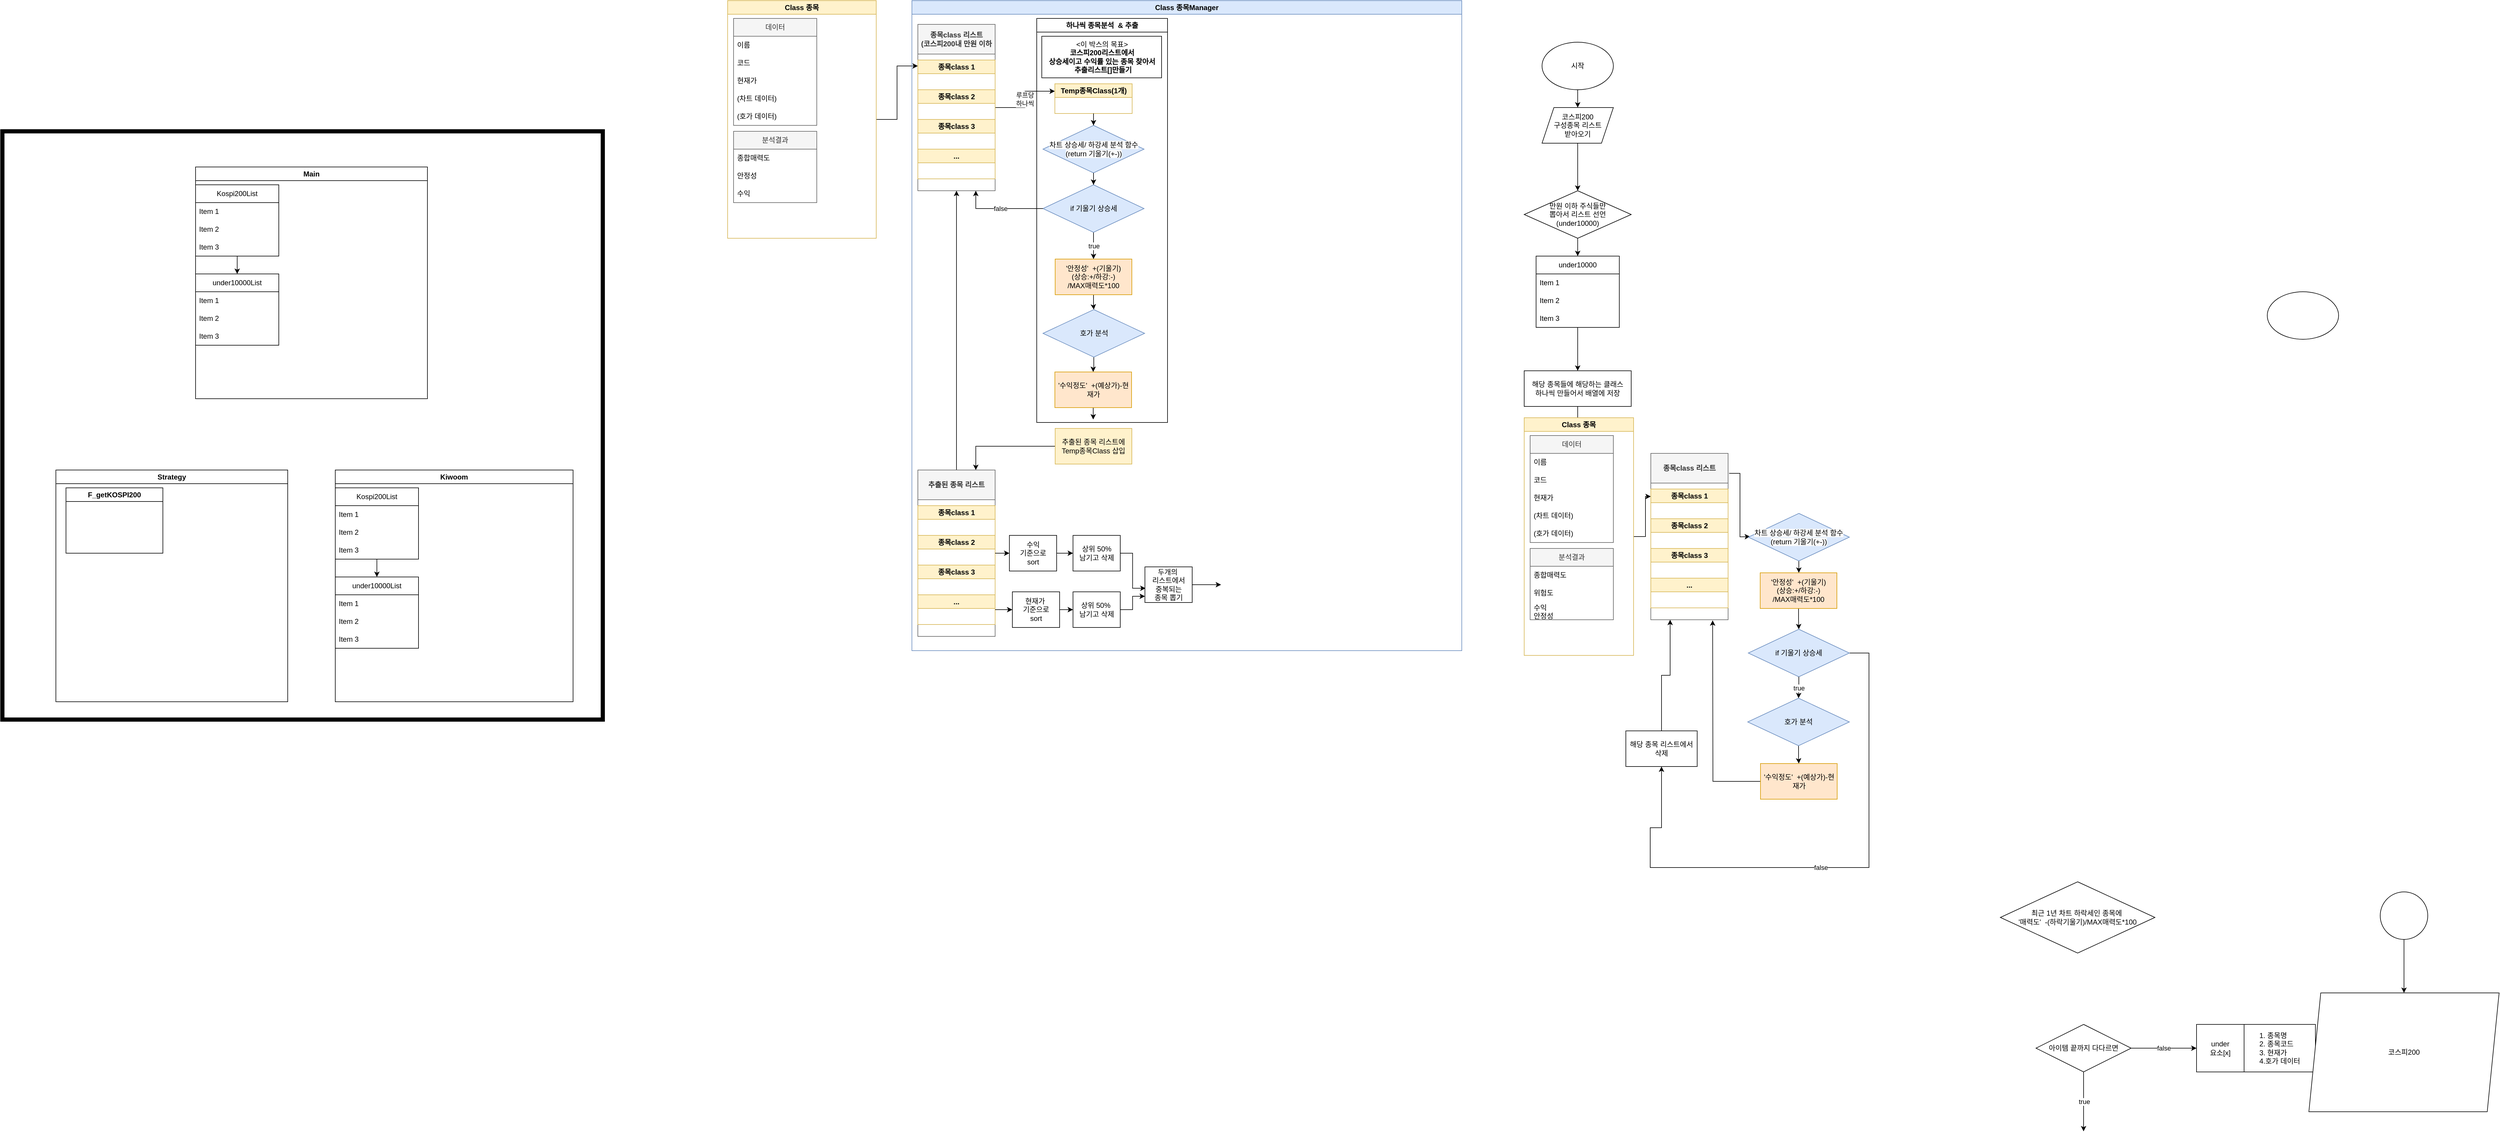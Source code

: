 <mxfile version="21.6.1" type="device">
  <diagram name="페이지-1" id="QIUFdWRInUS5IZFDsgyB">
    <mxGraphModel dx="2461" dy="1384" grid="0" gridSize="10" guides="1" tooltips="1" connect="1" arrows="1" fold="1" page="0" pageScale="1" pageWidth="827" pageHeight="1169" math="0" shadow="0">
      <root>
        <mxCell id="0" />
        <mxCell id="1" parent="0" />
        <mxCell id="idhvMQGA3ezEIWudhVS9-40" value="" style="rounded=0;whiteSpace=wrap;html=1;fillColor=none;strokeWidth=7;" vertex="1" parent="1">
          <mxGeometry x="-520" y="120" width="1010" height="990" as="geometry" />
        </mxCell>
        <mxCell id="idhvMQGA3ezEIWudhVS9-6" value="Main" style="swimlane;whiteSpace=wrap;html=1;" vertex="1" parent="1">
          <mxGeometry x="-195" y="180" width="390" height="390" as="geometry" />
        </mxCell>
        <mxCell id="idhvMQGA3ezEIWudhVS9-16" style="edgeStyle=orthogonalEdgeStyle;rounded=0;orthogonalLoop=1;jettySize=auto;html=1;entryX=0.5;entryY=0;entryDx=0;entryDy=0;" edge="1" parent="idhvMQGA3ezEIWudhVS9-6" source="idhvMQGA3ezEIWudhVS9-7" target="idhvMQGA3ezEIWudhVS9-11">
          <mxGeometry relative="1" as="geometry" />
        </mxCell>
        <mxCell id="idhvMQGA3ezEIWudhVS9-7" value="Kospi200List" style="swimlane;fontStyle=0;childLayout=stackLayout;horizontal=1;startSize=30;horizontalStack=0;resizeParent=1;resizeParentMax=0;resizeLast=0;collapsible=1;marginBottom=0;whiteSpace=wrap;html=1;" vertex="1" parent="idhvMQGA3ezEIWudhVS9-6">
          <mxGeometry y="30" width="140" height="120" as="geometry">
            <mxRectangle y="30" width="110" height="30" as="alternateBounds" />
          </mxGeometry>
        </mxCell>
        <mxCell id="idhvMQGA3ezEIWudhVS9-8" value="Item 1" style="text;strokeColor=none;fillColor=none;align=left;verticalAlign=middle;spacingLeft=4;spacingRight=4;overflow=hidden;points=[[0,0.5],[1,0.5]];portConstraint=eastwest;rotatable=0;whiteSpace=wrap;html=1;" vertex="1" parent="idhvMQGA3ezEIWudhVS9-7">
          <mxGeometry y="30" width="140" height="30" as="geometry" />
        </mxCell>
        <mxCell id="idhvMQGA3ezEIWudhVS9-9" value="Item 2" style="text;strokeColor=none;fillColor=none;align=left;verticalAlign=middle;spacingLeft=4;spacingRight=4;overflow=hidden;points=[[0,0.5],[1,0.5]];portConstraint=eastwest;rotatable=0;whiteSpace=wrap;html=1;" vertex="1" parent="idhvMQGA3ezEIWudhVS9-7">
          <mxGeometry y="60" width="140" height="30" as="geometry" />
        </mxCell>
        <mxCell id="idhvMQGA3ezEIWudhVS9-10" value="Item 3" style="text;strokeColor=none;fillColor=none;align=left;verticalAlign=middle;spacingLeft=4;spacingRight=4;overflow=hidden;points=[[0,0.5],[1,0.5]];portConstraint=eastwest;rotatable=0;whiteSpace=wrap;html=1;" vertex="1" parent="idhvMQGA3ezEIWudhVS9-7">
          <mxGeometry y="90" width="140" height="30" as="geometry" />
        </mxCell>
        <mxCell id="idhvMQGA3ezEIWudhVS9-11" value="under10000List" style="swimlane;fontStyle=0;childLayout=stackLayout;horizontal=1;startSize=30;horizontalStack=0;resizeParent=1;resizeParentMax=0;resizeLast=0;collapsible=1;marginBottom=0;whiteSpace=wrap;html=1;" vertex="1" parent="idhvMQGA3ezEIWudhVS9-6">
          <mxGeometry y="180" width="140" height="120" as="geometry" />
        </mxCell>
        <mxCell id="idhvMQGA3ezEIWudhVS9-12" value="Item 1" style="text;strokeColor=none;fillColor=none;align=left;verticalAlign=middle;spacingLeft=4;spacingRight=4;overflow=hidden;points=[[0,0.5],[1,0.5]];portConstraint=eastwest;rotatable=0;whiteSpace=wrap;html=1;" vertex="1" parent="idhvMQGA3ezEIWudhVS9-11">
          <mxGeometry y="30" width="140" height="30" as="geometry" />
        </mxCell>
        <mxCell id="idhvMQGA3ezEIWudhVS9-13" value="Item 2" style="text;strokeColor=none;fillColor=none;align=left;verticalAlign=middle;spacingLeft=4;spacingRight=4;overflow=hidden;points=[[0,0.5],[1,0.5]];portConstraint=eastwest;rotatable=0;whiteSpace=wrap;html=1;" vertex="1" parent="idhvMQGA3ezEIWudhVS9-11">
          <mxGeometry y="60" width="140" height="30" as="geometry" />
        </mxCell>
        <mxCell id="idhvMQGA3ezEIWudhVS9-14" value="Item 3" style="text;strokeColor=none;fillColor=none;align=left;verticalAlign=middle;spacingLeft=4;spacingRight=4;overflow=hidden;points=[[0,0.5],[1,0.5]];portConstraint=eastwest;rotatable=0;whiteSpace=wrap;html=1;" vertex="1" parent="idhvMQGA3ezEIWudhVS9-11">
          <mxGeometry y="90" width="140" height="30" as="geometry" />
        </mxCell>
        <mxCell id="idhvMQGA3ezEIWudhVS9-17" value="Kiwoom" style="swimlane;whiteSpace=wrap;html=1;" vertex="1" parent="1">
          <mxGeometry x="40" y="690" width="400" height="390" as="geometry" />
        </mxCell>
        <mxCell id="idhvMQGA3ezEIWudhVS9-18" style="edgeStyle=orthogonalEdgeStyle;rounded=0;orthogonalLoop=1;jettySize=auto;html=1;entryX=0.5;entryY=0;entryDx=0;entryDy=0;" edge="1" parent="idhvMQGA3ezEIWudhVS9-17" source="idhvMQGA3ezEIWudhVS9-19" target="idhvMQGA3ezEIWudhVS9-23">
          <mxGeometry relative="1" as="geometry" />
        </mxCell>
        <mxCell id="idhvMQGA3ezEIWudhVS9-19" value="Kospi200List" style="swimlane;fontStyle=0;childLayout=stackLayout;horizontal=1;startSize=30;horizontalStack=0;resizeParent=1;resizeParentMax=0;resizeLast=0;collapsible=1;marginBottom=0;whiteSpace=wrap;html=1;" vertex="1" parent="idhvMQGA3ezEIWudhVS9-17">
          <mxGeometry y="30" width="140" height="120" as="geometry" />
        </mxCell>
        <mxCell id="idhvMQGA3ezEIWudhVS9-20" value="Item 1" style="text;strokeColor=none;fillColor=none;align=left;verticalAlign=middle;spacingLeft=4;spacingRight=4;overflow=hidden;points=[[0,0.5],[1,0.5]];portConstraint=eastwest;rotatable=0;whiteSpace=wrap;html=1;" vertex="1" parent="idhvMQGA3ezEIWudhVS9-19">
          <mxGeometry y="30" width="140" height="30" as="geometry" />
        </mxCell>
        <mxCell id="idhvMQGA3ezEIWudhVS9-21" value="Item 2" style="text;strokeColor=none;fillColor=none;align=left;verticalAlign=middle;spacingLeft=4;spacingRight=4;overflow=hidden;points=[[0,0.5],[1,0.5]];portConstraint=eastwest;rotatable=0;whiteSpace=wrap;html=1;" vertex="1" parent="idhvMQGA3ezEIWudhVS9-19">
          <mxGeometry y="60" width="140" height="30" as="geometry" />
        </mxCell>
        <mxCell id="idhvMQGA3ezEIWudhVS9-22" value="Item 3" style="text;strokeColor=none;fillColor=none;align=left;verticalAlign=middle;spacingLeft=4;spacingRight=4;overflow=hidden;points=[[0,0.5],[1,0.5]];portConstraint=eastwest;rotatable=0;whiteSpace=wrap;html=1;" vertex="1" parent="idhvMQGA3ezEIWudhVS9-19">
          <mxGeometry y="90" width="140" height="30" as="geometry" />
        </mxCell>
        <mxCell id="idhvMQGA3ezEIWudhVS9-23" value="under10000List" style="swimlane;fontStyle=0;childLayout=stackLayout;horizontal=1;startSize=30;horizontalStack=0;resizeParent=1;resizeParentMax=0;resizeLast=0;collapsible=1;marginBottom=0;whiteSpace=wrap;html=1;" vertex="1" parent="idhvMQGA3ezEIWudhVS9-17">
          <mxGeometry y="180" width="140" height="120" as="geometry" />
        </mxCell>
        <mxCell id="idhvMQGA3ezEIWudhVS9-24" value="Item 1" style="text;strokeColor=none;fillColor=none;align=left;verticalAlign=middle;spacingLeft=4;spacingRight=4;overflow=hidden;points=[[0,0.5],[1,0.5]];portConstraint=eastwest;rotatable=0;whiteSpace=wrap;html=1;" vertex="1" parent="idhvMQGA3ezEIWudhVS9-23">
          <mxGeometry y="30" width="140" height="30" as="geometry" />
        </mxCell>
        <mxCell id="idhvMQGA3ezEIWudhVS9-25" value="Item 2" style="text;strokeColor=none;fillColor=none;align=left;verticalAlign=middle;spacingLeft=4;spacingRight=4;overflow=hidden;points=[[0,0.5],[1,0.5]];portConstraint=eastwest;rotatable=0;whiteSpace=wrap;html=1;" vertex="1" parent="idhvMQGA3ezEIWudhVS9-23">
          <mxGeometry y="60" width="140" height="30" as="geometry" />
        </mxCell>
        <mxCell id="idhvMQGA3ezEIWudhVS9-26" value="Item 3" style="text;strokeColor=none;fillColor=none;align=left;verticalAlign=middle;spacingLeft=4;spacingRight=4;overflow=hidden;points=[[0,0.5],[1,0.5]];portConstraint=eastwest;rotatable=0;whiteSpace=wrap;html=1;" vertex="1" parent="idhvMQGA3ezEIWudhVS9-23">
          <mxGeometry y="90" width="140" height="30" as="geometry" />
        </mxCell>
        <mxCell id="idhvMQGA3ezEIWudhVS9-27" value="Strategy" style="swimlane;whiteSpace=wrap;html=1;" vertex="1" parent="1">
          <mxGeometry x="-430" y="690" width="390" height="390" as="geometry" />
        </mxCell>
        <mxCell id="idhvMQGA3ezEIWudhVS9-41" value="F_getKOSPI200" style="swimlane;whiteSpace=wrap;html=1;" vertex="1" parent="1">
          <mxGeometry x="-413" y="720" width="163" height="110" as="geometry" />
        </mxCell>
        <mxCell id="idhvMQGA3ezEIWudhVS9-44" style="edgeStyle=orthogonalEdgeStyle;rounded=0;orthogonalLoop=1;jettySize=auto;html=1;" edge="1" parent="1" source="idhvMQGA3ezEIWudhVS9-42" target="idhvMQGA3ezEIWudhVS9-43">
          <mxGeometry relative="1" as="geometry" />
        </mxCell>
        <mxCell id="idhvMQGA3ezEIWudhVS9-42" value="시작" style="ellipse;whiteSpace=wrap;html=1;" vertex="1" parent="1">
          <mxGeometry x="2070" y="-30" width="120" height="80" as="geometry" />
        </mxCell>
        <mxCell id="idhvMQGA3ezEIWudhVS9-56" style="edgeStyle=orthogonalEdgeStyle;rounded=0;orthogonalLoop=1;jettySize=auto;html=1;entryX=0.5;entryY=0;entryDx=0;entryDy=0;" edge="1" parent="1" source="idhvMQGA3ezEIWudhVS9-43" target="idhvMQGA3ezEIWudhVS9-55">
          <mxGeometry relative="1" as="geometry" />
        </mxCell>
        <mxCell id="idhvMQGA3ezEIWudhVS9-43" value="코스피200&lt;br&gt;구성종목 리스트&lt;br&gt;받아오기" style="shape=parallelogram;perimeter=parallelogramPerimeter;whiteSpace=wrap;html=1;fixedSize=1;" vertex="1" parent="1">
          <mxGeometry x="2070" y="80" width="120" height="60" as="geometry" />
        </mxCell>
        <mxCell id="idhvMQGA3ezEIWudhVS9-58" style="edgeStyle=orthogonalEdgeStyle;rounded=0;orthogonalLoop=1;jettySize=auto;html=1;" edge="1" parent="1" source="idhvMQGA3ezEIWudhVS9-55" target="idhvMQGA3ezEIWudhVS9-59">
          <mxGeometry relative="1" as="geometry">
            <mxPoint x="2130" y="380" as="targetPoint" />
          </mxGeometry>
        </mxCell>
        <mxCell id="idhvMQGA3ezEIWudhVS9-55" value="만원 이하 주식들만&lt;br&gt;뽑아서 리스트 선언&lt;br&gt;(under10000)" style="rhombus;whiteSpace=wrap;html=1;" vertex="1" parent="1">
          <mxGeometry x="2040" y="220" width="180" height="80" as="geometry" />
        </mxCell>
        <mxCell id="idhvMQGA3ezEIWudhVS9-180" style="edgeStyle=orthogonalEdgeStyle;rounded=0;orthogonalLoop=1;jettySize=auto;html=1;entryX=0.5;entryY=0;entryDx=0;entryDy=0;" edge="1" parent="1" source="idhvMQGA3ezEIWudhVS9-59" target="idhvMQGA3ezEIWudhVS9-181">
          <mxGeometry relative="1" as="geometry">
            <mxPoint x="2130" y="550" as="targetPoint" />
          </mxGeometry>
        </mxCell>
        <mxCell id="idhvMQGA3ezEIWudhVS9-59" value="under10000" style="swimlane;fontStyle=0;childLayout=stackLayout;horizontal=1;startSize=30;horizontalStack=0;resizeParent=1;resizeParentMax=0;resizeLast=0;collapsible=1;marginBottom=0;whiteSpace=wrap;html=1;" vertex="1" parent="1">
          <mxGeometry x="2060" y="330" width="140" height="120" as="geometry" />
        </mxCell>
        <mxCell id="idhvMQGA3ezEIWudhVS9-60" value="Item 1" style="text;strokeColor=none;fillColor=none;align=left;verticalAlign=middle;spacingLeft=4;spacingRight=4;overflow=hidden;points=[[0,0.5],[1,0.5]];portConstraint=eastwest;rotatable=0;whiteSpace=wrap;html=1;" vertex="1" parent="idhvMQGA3ezEIWudhVS9-59">
          <mxGeometry y="30" width="140" height="30" as="geometry" />
        </mxCell>
        <mxCell id="idhvMQGA3ezEIWudhVS9-61" value="Item 2" style="text;strokeColor=none;fillColor=none;align=left;verticalAlign=middle;spacingLeft=4;spacingRight=4;overflow=hidden;points=[[0,0.5],[1,0.5]];portConstraint=eastwest;rotatable=0;whiteSpace=wrap;html=1;" vertex="1" parent="idhvMQGA3ezEIWudhVS9-59">
          <mxGeometry y="60" width="140" height="30" as="geometry" />
        </mxCell>
        <mxCell id="idhvMQGA3ezEIWudhVS9-62" value="Item 3" style="text;strokeColor=none;fillColor=none;align=left;verticalAlign=middle;spacingLeft=4;spacingRight=4;overflow=hidden;points=[[0,0.5],[1,0.5]];portConstraint=eastwest;rotatable=0;whiteSpace=wrap;html=1;" vertex="1" parent="idhvMQGA3ezEIWudhVS9-59">
          <mxGeometry y="90" width="140" height="30" as="geometry" />
        </mxCell>
        <mxCell id="idhvMQGA3ezEIWudhVS9-67" value="true" style="edgeStyle=orthogonalEdgeStyle;rounded=0;orthogonalLoop=1;jettySize=auto;html=1;" edge="1" parent="1" source="idhvMQGA3ezEIWudhVS9-66">
          <mxGeometry relative="1" as="geometry">
            <mxPoint x="2981" y="1803" as="targetPoint" />
          </mxGeometry>
        </mxCell>
        <mxCell id="idhvMQGA3ezEIWudhVS9-68" value="false" style="edgeStyle=orthogonalEdgeStyle;rounded=0;orthogonalLoop=1;jettySize=auto;html=1;" edge="1" parent="1" source="idhvMQGA3ezEIWudhVS9-66" target="idhvMQGA3ezEIWudhVS9-71">
          <mxGeometry relative="1" as="geometry">
            <mxPoint x="3131" y="1463" as="targetPoint" />
          </mxGeometry>
        </mxCell>
        <mxCell id="idhvMQGA3ezEIWudhVS9-66" value="아이템 끝까지 다다르면" style="rhombus;whiteSpace=wrap;html=1;" vertex="1" parent="1">
          <mxGeometry x="2901" y="1623" width="160" height="80" as="geometry" />
        </mxCell>
        <mxCell id="idhvMQGA3ezEIWudhVS9-71" value="under&lt;br&gt;요소[x]" style="whiteSpace=wrap;html=1;aspect=fixed;" vertex="1" parent="1">
          <mxGeometry x="3171" y="1623" width="80" height="80" as="geometry" />
        </mxCell>
        <mxCell id="idhvMQGA3ezEIWudhVS9-72" value="" style="ellipse;whiteSpace=wrap;html=1;" vertex="1" parent="1">
          <mxGeometry x="3290" y="390" width="120" height="80" as="geometry" />
        </mxCell>
        <mxCell id="idhvMQGA3ezEIWudhVS9-73" value="&lt;div style=&quot;text-align: left;&quot;&gt;&lt;span style=&quot;background-color: initial;&quot;&gt;1. 종목명&lt;/span&gt;&lt;/div&gt;&lt;div style=&quot;text-align: left;&quot;&gt;&lt;span style=&quot;background-color: initial;&quot;&gt;2. 종목코드&lt;/span&gt;&lt;/div&gt;&lt;div style=&quot;text-align: left;&quot;&gt;&lt;span style=&quot;background-color: initial;&quot;&gt;3. 현재가&lt;/span&gt;&lt;/div&gt;&lt;div style=&quot;text-align: left;&quot;&gt;&lt;span style=&quot;background-color: initial;&quot;&gt;4.호가&amp;nbsp;&lt;/span&gt;&lt;span style=&quot;background-color: initial;&quot;&gt;데이터&lt;/span&gt;&lt;/div&gt;" style="rounded=0;whiteSpace=wrap;html=1;" vertex="1" parent="1">
          <mxGeometry x="3251" y="1623" width="120" height="80" as="geometry" />
        </mxCell>
        <mxCell id="idhvMQGA3ezEIWudhVS9-75" value="최근 1년 차트 하락세인 종목에&amp;nbsp;&lt;br&gt;&#39;매력도&#39;&amp;nbsp; -(하락기울기)/MAX매력도*100" style="rhombus;whiteSpace=wrap;html=1;" vertex="1" parent="1">
          <mxGeometry x="2841" y="1383" width="260" height="120" as="geometry" />
        </mxCell>
        <mxCell id="idhvMQGA3ezEIWudhVS9-188" style="edgeStyle=orthogonalEdgeStyle;rounded=0;orthogonalLoop=1;jettySize=auto;html=1;entryX=0;entryY=0.25;entryDx=0;entryDy=0;" edge="1" parent="1" source="idhvMQGA3ezEIWudhVS9-76" target="idhvMQGA3ezEIWudhVS9-88">
          <mxGeometry relative="1" as="geometry" />
        </mxCell>
        <mxCell id="idhvMQGA3ezEIWudhVS9-76" value="Class 종목" style="swimlane;whiteSpace=wrap;html=1;fillColor=#fff2cc;strokeColor=#d6b656;" vertex="1" parent="1">
          <mxGeometry x="700" y="-100" width="250" height="400" as="geometry" />
        </mxCell>
        <mxCell id="idhvMQGA3ezEIWudhVS9-77" value="데이터" style="swimlane;fontStyle=0;childLayout=stackLayout;horizontal=1;startSize=30;horizontalStack=0;resizeParent=1;resizeParentMax=0;resizeLast=0;collapsible=1;marginBottom=0;whiteSpace=wrap;html=1;fillColor=#f5f5f5;fontColor=#333333;strokeColor=#666666;" vertex="1" parent="idhvMQGA3ezEIWudhVS9-76">
          <mxGeometry x="10" y="30" width="140" height="180" as="geometry" />
        </mxCell>
        <mxCell id="idhvMQGA3ezEIWudhVS9-78" value="이름&lt;span style=&quot;white-space: pre;&quot;&gt;&#x9;&lt;/span&gt;" style="text;strokeColor=none;fillColor=none;align=left;verticalAlign=middle;spacingLeft=4;spacingRight=4;overflow=hidden;points=[[0,0.5],[1,0.5]];portConstraint=eastwest;rotatable=0;whiteSpace=wrap;html=1;" vertex="1" parent="idhvMQGA3ezEIWudhVS9-77">
          <mxGeometry y="30" width="140" height="30" as="geometry" />
        </mxCell>
        <mxCell id="idhvMQGA3ezEIWudhVS9-82" value="코드&lt;span style=&quot;white-space: pre;&quot;&gt;&#x9;&lt;/span&gt;" style="text;strokeColor=none;fillColor=none;align=left;verticalAlign=middle;spacingLeft=4;spacingRight=4;overflow=hidden;points=[[0,0.5],[1,0.5]];portConstraint=eastwest;rotatable=0;whiteSpace=wrap;html=1;" vertex="1" parent="idhvMQGA3ezEIWudhVS9-77">
          <mxGeometry y="60" width="140" height="30" as="geometry" />
        </mxCell>
        <mxCell id="idhvMQGA3ezEIWudhVS9-83" value="현재가" style="text;strokeColor=none;fillColor=none;align=left;verticalAlign=middle;spacingLeft=4;spacingRight=4;overflow=hidden;points=[[0,0.5],[1,0.5]];portConstraint=eastwest;rotatable=0;whiteSpace=wrap;html=1;" vertex="1" parent="idhvMQGA3ezEIWudhVS9-77">
          <mxGeometry y="90" width="140" height="30" as="geometry" />
        </mxCell>
        <mxCell id="idhvMQGA3ezEIWudhVS9-79" value="(차트 데이터)" style="text;strokeColor=none;fillColor=none;align=left;verticalAlign=middle;spacingLeft=4;spacingRight=4;overflow=hidden;points=[[0,0.5],[1,0.5]];portConstraint=eastwest;rotatable=0;whiteSpace=wrap;html=1;" vertex="1" parent="idhvMQGA3ezEIWudhVS9-77">
          <mxGeometry y="120" width="140" height="30" as="geometry" />
        </mxCell>
        <mxCell id="idhvMQGA3ezEIWudhVS9-80" value="(호가 데이터)" style="text;strokeColor=none;fillColor=none;align=left;verticalAlign=middle;spacingLeft=4;spacingRight=4;overflow=hidden;points=[[0,0.5],[1,0.5]];portConstraint=eastwest;rotatable=0;whiteSpace=wrap;html=1;" vertex="1" parent="idhvMQGA3ezEIWudhVS9-77">
          <mxGeometry y="150" width="140" height="30" as="geometry" />
        </mxCell>
        <mxCell id="idhvMQGA3ezEIWudhVS9-148" value="분석결과" style="swimlane;fontStyle=0;childLayout=stackLayout;horizontal=1;startSize=30;horizontalStack=0;resizeParent=1;resizeParentMax=0;resizeLast=0;collapsible=1;marginBottom=0;whiteSpace=wrap;html=1;fillColor=#f5f5f5;fontColor=#333333;strokeColor=#666666;" vertex="1" parent="idhvMQGA3ezEIWudhVS9-76">
          <mxGeometry x="10" y="220" width="140" height="120" as="geometry" />
        </mxCell>
        <mxCell id="idhvMQGA3ezEIWudhVS9-149" value="종합매력도" style="text;strokeColor=none;fillColor=none;align=left;verticalAlign=middle;spacingLeft=4;spacingRight=4;overflow=hidden;points=[[0,0.5],[1,0.5]];portConstraint=eastwest;rotatable=0;whiteSpace=wrap;html=1;" vertex="1" parent="idhvMQGA3ezEIWudhVS9-148">
          <mxGeometry y="30" width="140" height="30" as="geometry" />
        </mxCell>
        <mxCell id="idhvMQGA3ezEIWudhVS9-150" value="안정성" style="text;strokeColor=none;fillColor=none;align=left;verticalAlign=middle;spacingLeft=4;spacingRight=4;overflow=hidden;points=[[0,0.5],[1,0.5]];portConstraint=eastwest;rotatable=0;whiteSpace=wrap;html=1;" vertex="1" parent="idhvMQGA3ezEIWudhVS9-148">
          <mxGeometry y="60" width="140" height="30" as="geometry" />
        </mxCell>
        <mxCell id="idhvMQGA3ezEIWudhVS9-151" value="수익" style="text;strokeColor=none;fillColor=none;align=left;verticalAlign=middle;spacingLeft=4;spacingRight=4;overflow=hidden;points=[[0,0.5],[1,0.5]];portConstraint=eastwest;rotatable=0;whiteSpace=wrap;html=1;" vertex="1" parent="idhvMQGA3ezEIWudhVS9-148">
          <mxGeometry y="90" width="140" height="30" as="geometry" />
        </mxCell>
        <mxCell id="idhvMQGA3ezEIWudhVS9-85" value="Class 종목Manager" style="swimlane;whiteSpace=wrap;html=1;fillColor=#dae8fc;strokeColor=#6c8ebf;" vertex="1" parent="1">
          <mxGeometry x="1010" y="-100" width="925" height="1094" as="geometry" />
        </mxCell>
        <mxCell id="idhvMQGA3ezEIWudhVS9-165" value="루프당&lt;br&gt;하나씩" style="edgeStyle=orthogonalEdgeStyle;rounded=0;orthogonalLoop=1;jettySize=auto;html=1;entryX=0;entryY=0.25;entryDx=0;entryDy=0;" edge="1" parent="idhvMQGA3ezEIWudhVS9-85" source="idhvMQGA3ezEIWudhVS9-88" target="idhvMQGA3ezEIWudhVS9-92">
          <mxGeometry relative="1" as="geometry" />
        </mxCell>
        <mxCell id="idhvMQGA3ezEIWudhVS9-88" value="종목class 리스트&lt;br&gt;(코스피200내 만원 이하" style="swimlane;whiteSpace=wrap;html=1;startSize=50;fillColor=#f5f5f5;fontColor=#333333;strokeColor=#666666;" vertex="1" parent="idhvMQGA3ezEIWudhVS9-85">
          <mxGeometry x="10" y="40" width="130" height="280" as="geometry" />
        </mxCell>
        <mxCell id="idhvMQGA3ezEIWudhVS9-90" value="종목class 2" style="swimlane;whiteSpace=wrap;html=1;fillColor=#fff2cc;strokeColor=#d6b656;" vertex="1" parent="idhvMQGA3ezEIWudhVS9-88">
          <mxGeometry y="110" width="130" height="50" as="geometry" />
        </mxCell>
        <mxCell id="idhvMQGA3ezEIWudhVS9-91" value="종목class 3" style="swimlane;whiteSpace=wrap;html=1;fillColor=#fff2cc;strokeColor=#d6b656;" vertex="1" parent="idhvMQGA3ezEIWudhVS9-88">
          <mxGeometry y="160" width="130" height="50" as="geometry" />
        </mxCell>
        <mxCell id="idhvMQGA3ezEIWudhVS9-89" value="종목class 1" style="swimlane;whiteSpace=wrap;html=1;fillColor=#fff2cc;strokeColor=#d6b656;" vertex="1" parent="idhvMQGA3ezEIWudhVS9-88">
          <mxGeometry y="60" width="130" height="50" as="geometry" />
        </mxCell>
        <mxCell id="idhvMQGA3ezEIWudhVS9-99" value="..." style="swimlane;whiteSpace=wrap;html=1;fillColor=#fff2cc;strokeColor=#d6b656;" vertex="1" parent="idhvMQGA3ezEIWudhVS9-88">
          <mxGeometry y="210" width="130" height="50" as="geometry" />
        </mxCell>
        <mxCell id="idhvMQGA3ezEIWudhVS9-111" value="하나씩 종목분석&amp;nbsp; &amp;amp; 추출" style="swimlane;whiteSpace=wrap;html=1;" vertex="1" parent="idhvMQGA3ezEIWudhVS9-85">
          <mxGeometry x="210" y="30" width="220" height="680" as="geometry" />
        </mxCell>
        <mxCell id="idhvMQGA3ezEIWudhVS9-145" value="" style="edgeStyle=orthogonalEdgeStyle;rounded=0;orthogonalLoop=1;jettySize=auto;html=1;" edge="1" parent="idhvMQGA3ezEIWudhVS9-111" source="idhvMQGA3ezEIWudhVS9-123" target="idhvMQGA3ezEIWudhVS9-144">
          <mxGeometry relative="1" as="geometry" />
        </mxCell>
        <mxCell id="idhvMQGA3ezEIWudhVS9-123" value="&#39;안정성&#39;&amp;nbsp; +(기울기)&lt;br&gt;(상승:+/하강:-)&lt;br&gt;/MAX매력도*100" style="rounded=0;whiteSpace=wrap;html=1;fillColor=#ffe6cc;strokeColor=#d79b00;" vertex="1" parent="idhvMQGA3ezEIWudhVS9-111">
          <mxGeometry x="31" y="405" width="129" height="60" as="geometry" />
        </mxCell>
        <mxCell id="idhvMQGA3ezEIWudhVS9-140" value="&lt;span style=&quot;border-color: var(--border-color); color: rgb(0, 0, 0); font-family: Helvetica; font-size: 12px; font-style: normal; font-variant-ligatures: normal; font-variant-caps: normal; font-weight: 400; letter-spacing: normal; orphans: 2; text-indent: 0px; text-transform: none; widows: 2; word-spacing: 0px; -webkit-text-stroke-width: 0px; text-decoration-thickness: initial; text-decoration-style: initial; text-decoration-color: initial; text-align: center; background-color: rgb(251, 251, 251); float: none; display: inline !important;&quot;&gt;차트 상승세/ 하강세 분석 함수&lt;/span&gt;&lt;br style=&quot;border-color: var(--border-color); color: rgb(0, 0, 0); font-family: Helvetica; font-size: 12px; font-style: normal; font-variant-ligatures: normal; font-variant-caps: normal; font-weight: 400; letter-spacing: normal; orphans: 2; text-indent: 0px; text-transform: none; widows: 2; word-spacing: 0px; -webkit-text-stroke-width: 0px; text-decoration-thickness: initial; text-decoration-style: initial; text-decoration-color: initial; text-align: center; background-color: rgb(251, 251, 251);&quot;&gt;&lt;span style=&quot;border-color: var(--border-color); color: rgb(0, 0, 0); font-family: Helvetica; font-size: 12px; font-style: normal; font-variant-ligatures: normal; font-variant-caps: normal; font-weight: 400; letter-spacing: normal; orphans: 2; text-indent: 0px; text-transform: none; widows: 2; word-spacing: 0px; -webkit-text-stroke-width: 0px; text-decoration-thickness: initial; text-decoration-style: initial; text-decoration-color: initial; text-align: center; background-color: rgb(251, 251, 251); float: none; display: inline !important;&quot;&gt;(return 기울기(+-))&lt;/span&gt;" style="rhombus;whiteSpace=wrap;html=1;fillColor=#dae8fc;strokeColor=#6c8ebf;" vertex="1" parent="idhvMQGA3ezEIWudhVS9-111">
          <mxGeometry x="10.5" y="180" width="170" height="80" as="geometry" />
        </mxCell>
        <mxCell id="idhvMQGA3ezEIWudhVS9-146" style="edgeStyle=orthogonalEdgeStyle;rounded=0;orthogonalLoop=1;jettySize=auto;html=1;entryX=0.5;entryY=0;entryDx=0;entryDy=0;" edge="1" parent="idhvMQGA3ezEIWudhVS9-111" source="idhvMQGA3ezEIWudhVS9-144" target="idhvMQGA3ezEIWudhVS9-147">
          <mxGeometry relative="1" as="geometry">
            <mxPoint x="96.5" y="509" as="targetPoint" />
          </mxGeometry>
        </mxCell>
        <mxCell id="idhvMQGA3ezEIWudhVS9-144" value="호가 분석" style="rhombus;whiteSpace=wrap;html=1;fillColor=#dae8fc;strokeColor=#6c8ebf;rounded=0;" vertex="1" parent="idhvMQGA3ezEIWudhVS9-111">
          <mxGeometry x="10.5" y="490" width="171" height="80" as="geometry" />
        </mxCell>
        <mxCell id="idhvMQGA3ezEIWudhVS9-158" value="" style="edgeStyle=orthogonalEdgeStyle;rounded=0;orthogonalLoop=1;jettySize=auto;html=1;entryX=0.5;entryY=0;entryDx=0;entryDy=0;" edge="1" parent="idhvMQGA3ezEIWudhVS9-111" source="idhvMQGA3ezEIWudhVS9-147">
          <mxGeometry relative="1" as="geometry">
            <mxPoint x="95" y="675" as="targetPoint" />
          </mxGeometry>
        </mxCell>
        <mxCell id="idhvMQGA3ezEIWudhVS9-147" value="&#39;수익정도&#39;&amp;nbsp; +(예상가)-현재가&lt;br&gt;" style="rounded=0;whiteSpace=wrap;html=1;fillColor=#ffe6cc;strokeColor=#d79b00;" vertex="1" parent="idhvMQGA3ezEIWudhVS9-111">
          <mxGeometry x="30.5" y="595" width="129" height="60" as="geometry" />
        </mxCell>
        <mxCell id="idhvMQGA3ezEIWudhVS9-186" value="&amp;lt;이 박스의 목표&amp;gt;&lt;br&gt;&lt;span style=&quot;color: rgb(0, 0, 0); font-family: Helvetica; font-size: 12px; font-style: normal; font-variant-ligatures: normal; font-variant-caps: normal; font-weight: 700; letter-spacing: normal; orphans: 2; text-align: center; text-indent: 0px; text-transform: none; widows: 2; word-spacing: 0px; -webkit-text-stroke-width: 0px; background-color: rgb(251, 251, 251); text-decoration-thickness: initial; text-decoration-style: initial; text-decoration-color: initial; float: none; display: inline !important;&quot;&gt;코스피200리스트에서 &lt;br&gt;상승세이고 수익률 있는 종목 찾아서&lt;br&gt;&amp;nbsp;추출리스트[]만들기&lt;/span&gt;" style="rounded=0;whiteSpace=wrap;html=1;" vertex="1" parent="idhvMQGA3ezEIWudhVS9-111">
          <mxGeometry x="8.5" y="30" width="201.5" height="70" as="geometry" />
        </mxCell>
        <mxCell id="idhvMQGA3ezEIWudhVS9-92" value="Temp종목Class(1개)" style="swimlane;whiteSpace=wrap;html=1;fillColor=#fff2cc;strokeColor=#d6b656;" vertex="1" parent="idhvMQGA3ezEIWudhVS9-111">
          <mxGeometry x="30.5" y="110" width="130" height="50" as="geometry" />
        </mxCell>
        <mxCell id="idhvMQGA3ezEIWudhVS9-142" style="edgeStyle=orthogonalEdgeStyle;rounded=0;orthogonalLoop=1;jettySize=auto;html=1;entryX=0.5;entryY=0;entryDx=0;entryDy=0;" edge="1" parent="idhvMQGA3ezEIWudhVS9-111" source="idhvMQGA3ezEIWudhVS9-92" target="idhvMQGA3ezEIWudhVS9-140">
          <mxGeometry relative="1" as="geometry" />
        </mxCell>
        <mxCell id="idhvMQGA3ezEIWudhVS9-237" value="true" style="edgeStyle=orthogonalEdgeStyle;rounded=0;orthogonalLoop=1;jettySize=auto;html=1;" edge="1" parent="idhvMQGA3ezEIWudhVS9-111" source="idhvMQGA3ezEIWudhVS9-234" target="idhvMQGA3ezEIWudhVS9-123">
          <mxGeometry relative="1" as="geometry" />
        </mxCell>
        <mxCell id="idhvMQGA3ezEIWudhVS9-234" value="if 기울기 상승세" style="rhombus;whiteSpace=wrap;html=1;fillColor=#dae8fc;strokeColor=#6c8ebf;rounded=0;" vertex="1" parent="idhvMQGA3ezEIWudhVS9-111">
          <mxGeometry x="10.5" y="280" width="170" height="80" as="geometry" />
        </mxCell>
        <mxCell id="idhvMQGA3ezEIWudhVS9-143" style="edgeStyle=orthogonalEdgeStyle;rounded=0;orthogonalLoop=1;jettySize=auto;html=1;entryX=0.5;entryY=0;entryDx=0;entryDy=0;" edge="1" parent="idhvMQGA3ezEIWudhVS9-111" source="idhvMQGA3ezEIWudhVS9-140" target="idhvMQGA3ezEIWudhVS9-234">
          <mxGeometry relative="1" as="geometry" />
        </mxCell>
        <mxCell id="idhvMQGA3ezEIWudhVS9-182" style="edgeStyle=orthogonalEdgeStyle;rounded=0;orthogonalLoop=1;jettySize=auto;html=1;entryX=0.5;entryY=1;entryDx=0;entryDy=0;" edge="1" parent="idhvMQGA3ezEIWudhVS9-85" source="idhvMQGA3ezEIWudhVS9-118" target="idhvMQGA3ezEIWudhVS9-88">
          <mxGeometry relative="1" as="geometry" />
        </mxCell>
        <mxCell id="idhvMQGA3ezEIWudhVS9-118" value="추출된 종목 리스트" style="swimlane;whiteSpace=wrap;html=1;startSize=50;fillColor=#f5f5f5;fontColor=#333333;strokeColor=#666666;" vertex="1" parent="idhvMQGA3ezEIWudhVS9-85">
          <mxGeometry x="10" y="790" width="130" height="280" as="geometry" />
        </mxCell>
        <mxCell id="idhvMQGA3ezEIWudhVS9-119" value="종목class 2" style="swimlane;whiteSpace=wrap;html=1;fillColor=#fff2cc;strokeColor=#d6b656;" vertex="1" parent="idhvMQGA3ezEIWudhVS9-118">
          <mxGeometry y="110" width="130" height="50" as="geometry" />
        </mxCell>
        <mxCell id="idhvMQGA3ezEIWudhVS9-120" value="종목class 3" style="swimlane;whiteSpace=wrap;html=1;fillColor=#fff2cc;strokeColor=#d6b656;" vertex="1" parent="idhvMQGA3ezEIWudhVS9-118">
          <mxGeometry y="160" width="130" height="50" as="geometry" />
        </mxCell>
        <mxCell id="idhvMQGA3ezEIWudhVS9-121" value="종목class 1" style="swimlane;whiteSpace=wrap;html=1;fillColor=#fff2cc;strokeColor=#d6b656;" vertex="1" parent="idhvMQGA3ezEIWudhVS9-118">
          <mxGeometry y="60" width="130" height="50" as="geometry" />
        </mxCell>
        <mxCell id="idhvMQGA3ezEIWudhVS9-122" value="..." style="swimlane;whiteSpace=wrap;html=1;fillColor=#fff2cc;strokeColor=#d6b656;" vertex="1" parent="idhvMQGA3ezEIWudhVS9-118">
          <mxGeometry y="210" width="130" height="50" as="geometry" />
        </mxCell>
        <mxCell id="idhvMQGA3ezEIWudhVS9-167" style="edgeStyle=orthogonalEdgeStyle;rounded=0;orthogonalLoop=1;jettySize=auto;html=1;entryX=0.75;entryY=0;entryDx=0;entryDy=0;" edge="1" parent="idhvMQGA3ezEIWudhVS9-85" source="idhvMQGA3ezEIWudhVS9-162" target="idhvMQGA3ezEIWudhVS9-118">
          <mxGeometry relative="1" as="geometry" />
        </mxCell>
        <mxCell id="idhvMQGA3ezEIWudhVS9-162" value="추출된 종목 리스트에&lt;br&gt;Temp종목Class 삽입" style="rounded=0;whiteSpace=wrap;html=1;fillColor=#fff2cc;strokeColor=#d6b656;" vertex="1" parent="idhvMQGA3ezEIWudhVS9-85">
          <mxGeometry x="241" y="720" width="129" height="60" as="geometry" />
        </mxCell>
        <mxCell id="idhvMQGA3ezEIWudhVS9-185" style="edgeStyle=orthogonalEdgeStyle;rounded=0;orthogonalLoop=1;jettySize=auto;html=1;entryX=0;entryY=0.5;entryDx=0;entryDy=0;" edge="1" parent="idhvMQGA3ezEIWudhVS9-85" source="idhvMQGA3ezEIWudhVS9-184" target="idhvMQGA3ezEIWudhVS9-244">
          <mxGeometry relative="1" as="geometry">
            <mxPoint x="290" y="929" as="targetPoint" />
          </mxGeometry>
        </mxCell>
        <mxCell id="idhvMQGA3ezEIWudhVS9-184" value="수익 &lt;br&gt;기준으로&lt;br&gt;sort" style="rounded=0;whiteSpace=wrap;html=1;" vertex="1" parent="idhvMQGA3ezEIWudhVS9-85">
          <mxGeometry x="164" y="900" width="79.5" height="60" as="geometry" />
        </mxCell>
        <mxCell id="idhvMQGA3ezEIWudhVS9-183" style="edgeStyle=orthogonalEdgeStyle;rounded=0;orthogonalLoop=1;jettySize=auto;html=1;" edge="1" parent="idhvMQGA3ezEIWudhVS9-85" source="idhvMQGA3ezEIWudhVS9-118" target="idhvMQGA3ezEIWudhVS9-184">
          <mxGeometry relative="1" as="geometry">
            <mxPoint x="220" y="930" as="targetPoint" />
          </mxGeometry>
        </mxCell>
        <mxCell id="idhvMQGA3ezEIWudhVS9-238" value="false" style="edgeStyle=orthogonalEdgeStyle;rounded=0;orthogonalLoop=1;jettySize=auto;html=1;entryX=0.75;entryY=1;entryDx=0;entryDy=0;" edge="1" parent="idhvMQGA3ezEIWudhVS9-85" source="idhvMQGA3ezEIWudhVS9-234" target="idhvMQGA3ezEIWudhVS9-88">
          <mxGeometry relative="1" as="geometry" />
        </mxCell>
        <mxCell id="idhvMQGA3ezEIWudhVS9-243" style="edgeStyle=orthogonalEdgeStyle;rounded=0;orthogonalLoop=1;jettySize=auto;html=1;" edge="1" parent="idhvMQGA3ezEIWudhVS9-85" source="idhvMQGA3ezEIWudhVS9-242" target="idhvMQGA3ezEIWudhVS9-246">
          <mxGeometry relative="1" as="geometry">
            <mxPoint x="285" y="1025" as="targetPoint" />
          </mxGeometry>
        </mxCell>
        <mxCell id="idhvMQGA3ezEIWudhVS9-242" value="현재가&amp;nbsp;&lt;br&gt;기준으로&lt;br&gt;sort" style="rounded=0;whiteSpace=wrap;html=1;" vertex="1" parent="idhvMQGA3ezEIWudhVS9-85">
          <mxGeometry x="169" y="995" width="79.5" height="60" as="geometry" />
        </mxCell>
        <mxCell id="idhvMQGA3ezEIWudhVS9-241" style="edgeStyle=orthogonalEdgeStyle;rounded=0;orthogonalLoop=1;jettySize=auto;html=1;" edge="1" parent="idhvMQGA3ezEIWudhVS9-85" source="idhvMQGA3ezEIWudhVS9-122" target="idhvMQGA3ezEIWudhVS9-242">
          <mxGeometry relative="1" as="geometry">
            <mxPoint x="166" y="1025" as="targetPoint" />
          </mxGeometry>
        </mxCell>
        <mxCell id="idhvMQGA3ezEIWudhVS9-248" style="edgeStyle=orthogonalEdgeStyle;rounded=0;orthogonalLoop=1;jettySize=auto;html=1;entryX=0.013;entryY=0.6;entryDx=0;entryDy=0;entryPerimeter=0;" edge="1" parent="idhvMQGA3ezEIWudhVS9-85" source="idhvMQGA3ezEIWudhVS9-244" target="idhvMQGA3ezEIWudhVS9-247">
          <mxGeometry relative="1" as="geometry" />
        </mxCell>
        <mxCell id="idhvMQGA3ezEIWudhVS9-244" value="상위 50%&lt;br&gt;남기고 삭제" style="rounded=0;whiteSpace=wrap;html=1;" vertex="1" parent="idhvMQGA3ezEIWudhVS9-85">
          <mxGeometry x="271" y="900" width="79.5" height="60" as="geometry" />
        </mxCell>
        <mxCell id="idhvMQGA3ezEIWudhVS9-249" style="edgeStyle=orthogonalEdgeStyle;rounded=0;orthogonalLoop=1;jettySize=auto;html=1;entryX=0;entryY=0.825;entryDx=0;entryDy=0;entryPerimeter=0;" edge="1" parent="idhvMQGA3ezEIWudhVS9-85" source="idhvMQGA3ezEIWudhVS9-246" target="idhvMQGA3ezEIWudhVS9-247">
          <mxGeometry relative="1" as="geometry" />
        </mxCell>
        <mxCell id="idhvMQGA3ezEIWudhVS9-246" value="상위 50%&amp;nbsp;&lt;br&gt;남기고 삭제" style="rounded=0;whiteSpace=wrap;html=1;" vertex="1" parent="idhvMQGA3ezEIWudhVS9-85">
          <mxGeometry x="271" y="995" width="79.5" height="60" as="geometry" />
        </mxCell>
        <mxCell id="idhvMQGA3ezEIWudhVS9-250" style="edgeStyle=orthogonalEdgeStyle;rounded=0;orthogonalLoop=1;jettySize=auto;html=1;" edge="1" parent="idhvMQGA3ezEIWudhVS9-85" source="idhvMQGA3ezEIWudhVS9-247">
          <mxGeometry relative="1" as="geometry">
            <mxPoint x="520.064" y="983" as="targetPoint" />
          </mxGeometry>
        </mxCell>
        <mxCell id="idhvMQGA3ezEIWudhVS9-247" value="두개의&amp;nbsp;&lt;br&gt;리스트에서&lt;br&gt;중복되는&lt;br&gt;종목 뽑기" style="rounded=0;whiteSpace=wrap;html=1;" vertex="1" parent="idhvMQGA3ezEIWudhVS9-85">
          <mxGeometry x="392" y="953" width="79.5" height="60" as="geometry" />
        </mxCell>
        <mxCell id="idhvMQGA3ezEIWudhVS9-178" style="edgeStyle=orthogonalEdgeStyle;rounded=0;orthogonalLoop=1;jettySize=auto;html=1;" edge="1" parent="1" source="idhvMQGA3ezEIWudhVS9-177" target="idhvMQGA3ezEIWudhVS9-179">
          <mxGeometry relative="1" as="geometry">
            <mxPoint x="3520" y="1630" as="targetPoint" />
          </mxGeometry>
        </mxCell>
        <mxCell id="idhvMQGA3ezEIWudhVS9-177" value="" style="ellipse;whiteSpace=wrap;html=1;aspect=fixed;" vertex="1" parent="1">
          <mxGeometry x="3480" y="1400" width="80" height="80" as="geometry" />
        </mxCell>
        <mxCell id="idhvMQGA3ezEIWudhVS9-179" value="코스피200" style="shape=parallelogram;perimeter=parallelogramPerimeter;whiteSpace=wrap;html=1;fixedSize=1;" vertex="1" parent="1">
          <mxGeometry x="3360" y="1570" width="320" height="200" as="geometry" />
        </mxCell>
        <mxCell id="idhvMQGA3ezEIWudhVS9-202" style="edgeStyle=orthogonalEdgeStyle;rounded=0;orthogonalLoop=1;jettySize=auto;html=1;entryX=0.5;entryY=0;entryDx=0;entryDy=0;" edge="1" parent="1" source="idhvMQGA3ezEIWudhVS9-181" target="idhvMQGA3ezEIWudhVS9-190">
          <mxGeometry relative="1" as="geometry" />
        </mxCell>
        <mxCell id="idhvMQGA3ezEIWudhVS9-181" value="해당 종목들에 해당하는 클래스&lt;br&gt;하나씩 만들어서 배열에 저장" style="rounded=0;whiteSpace=wrap;html=1;" vertex="1" parent="1">
          <mxGeometry x="2040" y="523" width="180" height="60" as="geometry" />
        </mxCell>
        <mxCell id="idhvMQGA3ezEIWudhVS9-203" style="edgeStyle=orthogonalEdgeStyle;rounded=0;orthogonalLoop=1;jettySize=auto;html=1;exitX=1.013;exitY=0.12;exitDx=0;exitDy=0;exitPerimeter=0;" edge="1" parent="1" source="idhvMQGA3ezEIWudhVS9-215">
          <mxGeometry relative="1" as="geometry">
            <mxPoint x="2419.889" y="802" as="targetPoint" />
          </mxGeometry>
        </mxCell>
        <mxCell id="idhvMQGA3ezEIWudhVS9-220" style="edgeStyle=orthogonalEdgeStyle;rounded=0;orthogonalLoop=1;jettySize=auto;html=1;entryX=0;entryY=0.25;entryDx=0;entryDy=0;" edge="1" parent="1" source="idhvMQGA3ezEIWudhVS9-190" target="idhvMQGA3ezEIWudhVS9-218">
          <mxGeometry relative="1" as="geometry" />
        </mxCell>
        <mxCell id="idhvMQGA3ezEIWudhVS9-190" value="Class 종목" style="swimlane;whiteSpace=wrap;html=1;fillColor=#fff2cc;strokeColor=#d6b656;" vertex="1" parent="1">
          <mxGeometry x="2040" y="602" width="184" height="400" as="geometry" />
        </mxCell>
        <mxCell id="idhvMQGA3ezEIWudhVS9-191" value="데이터" style="swimlane;fontStyle=0;childLayout=stackLayout;horizontal=1;startSize=30;horizontalStack=0;resizeParent=1;resizeParentMax=0;resizeLast=0;collapsible=1;marginBottom=0;whiteSpace=wrap;html=1;fillColor=#f5f5f5;fontColor=#333333;strokeColor=#666666;" vertex="1" parent="idhvMQGA3ezEIWudhVS9-190">
          <mxGeometry x="10" y="30" width="140" height="180" as="geometry" />
        </mxCell>
        <mxCell id="idhvMQGA3ezEIWudhVS9-192" value="이름&lt;span style=&quot;white-space: pre;&quot;&gt;&#x9;&lt;/span&gt;" style="text;strokeColor=none;fillColor=none;align=left;verticalAlign=middle;spacingLeft=4;spacingRight=4;overflow=hidden;points=[[0,0.5],[1,0.5]];portConstraint=eastwest;rotatable=0;whiteSpace=wrap;html=1;" vertex="1" parent="idhvMQGA3ezEIWudhVS9-191">
          <mxGeometry y="30" width="140" height="30" as="geometry" />
        </mxCell>
        <mxCell id="idhvMQGA3ezEIWudhVS9-193" value="코드&lt;span style=&quot;white-space: pre;&quot;&gt;&#x9;&lt;/span&gt;" style="text;strokeColor=none;fillColor=none;align=left;verticalAlign=middle;spacingLeft=4;spacingRight=4;overflow=hidden;points=[[0,0.5],[1,0.5]];portConstraint=eastwest;rotatable=0;whiteSpace=wrap;html=1;" vertex="1" parent="idhvMQGA3ezEIWudhVS9-191">
          <mxGeometry y="60" width="140" height="30" as="geometry" />
        </mxCell>
        <mxCell id="idhvMQGA3ezEIWudhVS9-194" value="현재가" style="text;strokeColor=none;fillColor=none;align=left;verticalAlign=middle;spacingLeft=4;spacingRight=4;overflow=hidden;points=[[0,0.5],[1,0.5]];portConstraint=eastwest;rotatable=0;whiteSpace=wrap;html=1;" vertex="1" parent="idhvMQGA3ezEIWudhVS9-191">
          <mxGeometry y="90" width="140" height="30" as="geometry" />
        </mxCell>
        <mxCell id="idhvMQGA3ezEIWudhVS9-195" value="(차트 데이터)" style="text;strokeColor=none;fillColor=none;align=left;verticalAlign=middle;spacingLeft=4;spacingRight=4;overflow=hidden;points=[[0,0.5],[1,0.5]];portConstraint=eastwest;rotatable=0;whiteSpace=wrap;html=1;" vertex="1" parent="idhvMQGA3ezEIWudhVS9-191">
          <mxGeometry y="120" width="140" height="30" as="geometry" />
        </mxCell>
        <mxCell id="idhvMQGA3ezEIWudhVS9-196" value="(호가 데이터)" style="text;strokeColor=none;fillColor=none;align=left;verticalAlign=middle;spacingLeft=4;spacingRight=4;overflow=hidden;points=[[0,0.5],[1,0.5]];portConstraint=eastwest;rotatable=0;whiteSpace=wrap;html=1;" vertex="1" parent="idhvMQGA3ezEIWudhVS9-191">
          <mxGeometry y="150" width="140" height="30" as="geometry" />
        </mxCell>
        <mxCell id="idhvMQGA3ezEIWudhVS9-197" value="분석결과" style="swimlane;fontStyle=0;childLayout=stackLayout;horizontal=1;startSize=30;horizontalStack=0;resizeParent=1;resizeParentMax=0;resizeLast=0;collapsible=1;marginBottom=0;whiteSpace=wrap;html=1;fillColor=#f5f5f5;fontColor=#333333;strokeColor=#666666;" vertex="1" parent="idhvMQGA3ezEIWudhVS9-190">
          <mxGeometry x="10" y="220" width="140" height="120" as="geometry" />
        </mxCell>
        <mxCell id="idhvMQGA3ezEIWudhVS9-198" value="종합매력도" style="text;strokeColor=none;fillColor=none;align=left;verticalAlign=middle;spacingLeft=4;spacingRight=4;overflow=hidden;points=[[0,0.5],[1,0.5]];portConstraint=eastwest;rotatable=0;whiteSpace=wrap;html=1;" vertex="1" parent="idhvMQGA3ezEIWudhVS9-197">
          <mxGeometry y="30" width="140" height="30" as="geometry" />
        </mxCell>
        <mxCell id="idhvMQGA3ezEIWudhVS9-199" value="위험도" style="text;strokeColor=none;fillColor=none;align=left;verticalAlign=middle;spacingLeft=4;spacingRight=4;overflow=hidden;points=[[0,0.5],[1,0.5]];portConstraint=eastwest;rotatable=0;whiteSpace=wrap;html=1;" vertex="1" parent="idhvMQGA3ezEIWudhVS9-197">
          <mxGeometry y="60" width="140" height="30" as="geometry" />
        </mxCell>
        <mxCell id="idhvMQGA3ezEIWudhVS9-200" value="수익&lt;br&gt;안정성" style="text;strokeColor=none;fillColor=none;align=left;verticalAlign=middle;spacingLeft=4;spacingRight=4;overflow=hidden;points=[[0,0.5],[1,0.5]];portConstraint=eastwest;rotatable=0;whiteSpace=wrap;html=1;" vertex="1" parent="idhvMQGA3ezEIWudhVS9-197">
          <mxGeometry y="90" width="140" height="30" as="geometry" />
        </mxCell>
        <mxCell id="idhvMQGA3ezEIWudhVS9-222" style="edgeStyle=orthogonalEdgeStyle;rounded=0;orthogonalLoop=1;jettySize=auto;html=1;" edge="1" parent="1" source="idhvMQGA3ezEIWudhVS9-204" target="idhvMQGA3ezEIWudhVS9-211">
          <mxGeometry relative="1" as="geometry" />
        </mxCell>
        <mxCell id="idhvMQGA3ezEIWudhVS9-204" value="&#39;안정성&#39;&amp;nbsp; +(기울기)&lt;br&gt;(상승:+/하강:-)&lt;br&gt;/MAX매력도*100" style="rounded=0;whiteSpace=wrap;html=1;fillColor=#ffe6cc;strokeColor=#d79b00;" vertex="1" parent="1">
          <mxGeometry x="2437" y="863" width="129" height="60" as="geometry" />
        </mxCell>
        <mxCell id="idhvMQGA3ezEIWudhVS9-205" style="edgeStyle=orthogonalEdgeStyle;rounded=0;orthogonalLoop=1;jettySize=auto;html=1;entryX=0.5;entryY=0;entryDx=0;entryDy=0;" edge="1" parent="1" source="idhvMQGA3ezEIWudhVS9-206" target="idhvMQGA3ezEIWudhVS9-204">
          <mxGeometry relative="1" as="geometry" />
        </mxCell>
        <mxCell id="idhvMQGA3ezEIWudhVS9-206" value="&lt;span style=&quot;border-color: var(--border-color); color: rgb(0, 0, 0); font-family: Helvetica; font-size: 12px; font-style: normal; font-variant-ligatures: normal; font-variant-caps: normal; font-weight: 400; letter-spacing: normal; orphans: 2; text-indent: 0px; text-transform: none; widows: 2; word-spacing: 0px; -webkit-text-stroke-width: 0px; text-decoration-thickness: initial; text-decoration-style: initial; text-decoration-color: initial; text-align: center; background-color: rgb(251, 251, 251); float: none; display: inline !important;&quot;&gt;차트 상승세/ 하강세 분석 함수&lt;/span&gt;&lt;br style=&quot;border-color: var(--border-color); color: rgb(0, 0, 0); font-family: Helvetica; font-size: 12px; font-style: normal; font-variant-ligatures: normal; font-variant-caps: normal; font-weight: 400; letter-spacing: normal; orphans: 2; text-indent: 0px; text-transform: none; widows: 2; word-spacing: 0px; -webkit-text-stroke-width: 0px; text-decoration-thickness: initial; text-decoration-style: initial; text-decoration-color: initial; text-align: center; background-color: rgb(251, 251, 251);&quot;&gt;&lt;span style=&quot;border-color: var(--border-color); color: rgb(0, 0, 0); font-family: Helvetica; font-size: 12px; font-style: normal; font-variant-ligatures: normal; font-variant-caps: normal; font-weight: 400; letter-spacing: normal; orphans: 2; text-indent: 0px; text-transform: none; widows: 2; word-spacing: 0px; -webkit-text-stroke-width: 0px; text-decoration-thickness: initial; text-decoration-style: initial; text-decoration-color: initial; text-align: center; background-color: rgb(251, 251, 251); float: none; display: inline !important;&quot;&gt;(return 기울기(+-))&lt;/span&gt;" style="rhombus;whiteSpace=wrap;html=1;fillColor=#dae8fc;strokeColor=#6c8ebf;" vertex="1" parent="1">
          <mxGeometry x="2417" y="763" width="170" height="80" as="geometry" />
        </mxCell>
        <mxCell id="idhvMQGA3ezEIWudhVS9-231" value="false" style="edgeStyle=orthogonalEdgeStyle;rounded=0;orthogonalLoop=1;jettySize=auto;html=1;entryX=0.5;entryY=1;entryDx=0;entryDy=0;" edge="1" parent="1" source="idhvMQGA3ezEIWudhVS9-211" target="idhvMQGA3ezEIWudhVS9-232">
          <mxGeometry relative="1" as="geometry">
            <mxPoint x="2280" y="1329" as="targetPoint" />
            <Array as="points">
              <mxPoint x="2620" y="998" />
              <mxPoint x="2620" y="1359" />
              <mxPoint x="2252" y="1359" />
              <mxPoint x="2252" y="1292" />
            </Array>
          </mxGeometry>
        </mxCell>
        <mxCell id="idhvMQGA3ezEIWudhVS9-211" value="if 기울기 상승세" style="rhombus;whiteSpace=wrap;html=1;fillColor=#dae8fc;strokeColor=#6c8ebf;rounded=0;" vertex="1" parent="1">
          <mxGeometry x="2417" y="958" width="170" height="80" as="geometry" />
        </mxCell>
        <mxCell id="idhvMQGA3ezEIWudhVS9-215" value="종목class 리스트" style="swimlane;whiteSpace=wrap;html=1;startSize=50;fillColor=#f5f5f5;fontColor=#333333;strokeColor=#666666;" vertex="1" parent="1">
          <mxGeometry x="2253" y="662" width="130" height="280" as="geometry" />
        </mxCell>
        <mxCell id="idhvMQGA3ezEIWudhVS9-216" value="종목class 2" style="swimlane;whiteSpace=wrap;html=1;fillColor=#fff2cc;strokeColor=#d6b656;" vertex="1" parent="idhvMQGA3ezEIWudhVS9-215">
          <mxGeometry y="110" width="130" height="50" as="geometry" />
        </mxCell>
        <mxCell id="idhvMQGA3ezEIWudhVS9-217" value="종목class 3" style="swimlane;whiteSpace=wrap;html=1;fillColor=#fff2cc;strokeColor=#d6b656;" vertex="1" parent="idhvMQGA3ezEIWudhVS9-215">
          <mxGeometry y="160" width="130" height="50" as="geometry" />
        </mxCell>
        <mxCell id="idhvMQGA3ezEIWudhVS9-218" value="종목class 1" style="swimlane;whiteSpace=wrap;html=1;fillColor=#fff2cc;strokeColor=#d6b656;" vertex="1" parent="idhvMQGA3ezEIWudhVS9-215">
          <mxGeometry y="60" width="130" height="50" as="geometry" />
        </mxCell>
        <mxCell id="idhvMQGA3ezEIWudhVS9-219" value="..." style="swimlane;whiteSpace=wrap;html=1;fillColor=#fff2cc;strokeColor=#d6b656;" vertex="1" parent="idhvMQGA3ezEIWudhVS9-215">
          <mxGeometry y="210" width="130" height="50" as="geometry" />
        </mxCell>
        <mxCell id="idhvMQGA3ezEIWudhVS9-223" value="true" style="edgeStyle=orthogonalEdgeStyle;rounded=0;orthogonalLoop=1;jettySize=auto;html=1;exitX=0.5;exitY=1;exitDx=0;exitDy=0;" edge="1" parent="1" target="idhvMQGA3ezEIWudhVS9-225" source="idhvMQGA3ezEIWudhVS9-211">
          <mxGeometry relative="1" as="geometry">
            <mxPoint x="2502" y="1054" as="sourcePoint" />
          </mxGeometry>
        </mxCell>
        <mxCell id="idhvMQGA3ezEIWudhVS9-224" style="edgeStyle=orthogonalEdgeStyle;rounded=0;orthogonalLoop=1;jettySize=auto;html=1;entryX=0.5;entryY=0;entryDx=0;entryDy=0;" edge="1" parent="1" source="idhvMQGA3ezEIWudhVS9-225" target="idhvMQGA3ezEIWudhVS9-227">
          <mxGeometry relative="1" as="geometry">
            <mxPoint x="2502.5" y="1124" as="targetPoint" />
          </mxGeometry>
        </mxCell>
        <mxCell id="idhvMQGA3ezEIWudhVS9-225" value="호가 분석" style="rhombus;whiteSpace=wrap;html=1;fillColor=#dae8fc;strokeColor=#6c8ebf;rounded=0;" vertex="1" parent="1">
          <mxGeometry x="2416" y="1074" width="171" height="80" as="geometry" />
        </mxCell>
        <mxCell id="idhvMQGA3ezEIWudhVS9-230" style="edgeStyle=orthogonalEdgeStyle;rounded=0;orthogonalLoop=1;jettySize=auto;html=1;" edge="1" parent="1" source="idhvMQGA3ezEIWudhVS9-227">
          <mxGeometry relative="1" as="geometry">
            <mxPoint x="2357" y="943" as="targetPoint" />
          </mxGeometry>
        </mxCell>
        <mxCell id="idhvMQGA3ezEIWudhVS9-227" value="&#39;수익정도&#39;&amp;nbsp; +(예상가)-현재가&lt;br&gt;" style="rounded=0;whiteSpace=wrap;html=1;fillColor=#ffe6cc;strokeColor=#d79b00;" vertex="1" parent="1">
          <mxGeometry x="2437.5" y="1184" width="129" height="60" as="geometry" />
        </mxCell>
        <mxCell id="idhvMQGA3ezEIWudhVS9-233" style="edgeStyle=orthogonalEdgeStyle;rounded=0;orthogonalLoop=1;jettySize=auto;html=1;entryX=0.25;entryY=1;entryDx=0;entryDy=0;" edge="1" parent="1" source="idhvMQGA3ezEIWudhVS9-232" target="idhvMQGA3ezEIWudhVS9-215">
          <mxGeometry relative="1" as="geometry" />
        </mxCell>
        <mxCell id="idhvMQGA3ezEIWudhVS9-232" value="해당 종목 리스트에서 삭제" style="rounded=0;whiteSpace=wrap;html=1;" vertex="1" parent="1">
          <mxGeometry x="2211" y="1129" width="120" height="60" as="geometry" />
        </mxCell>
      </root>
    </mxGraphModel>
  </diagram>
</mxfile>
